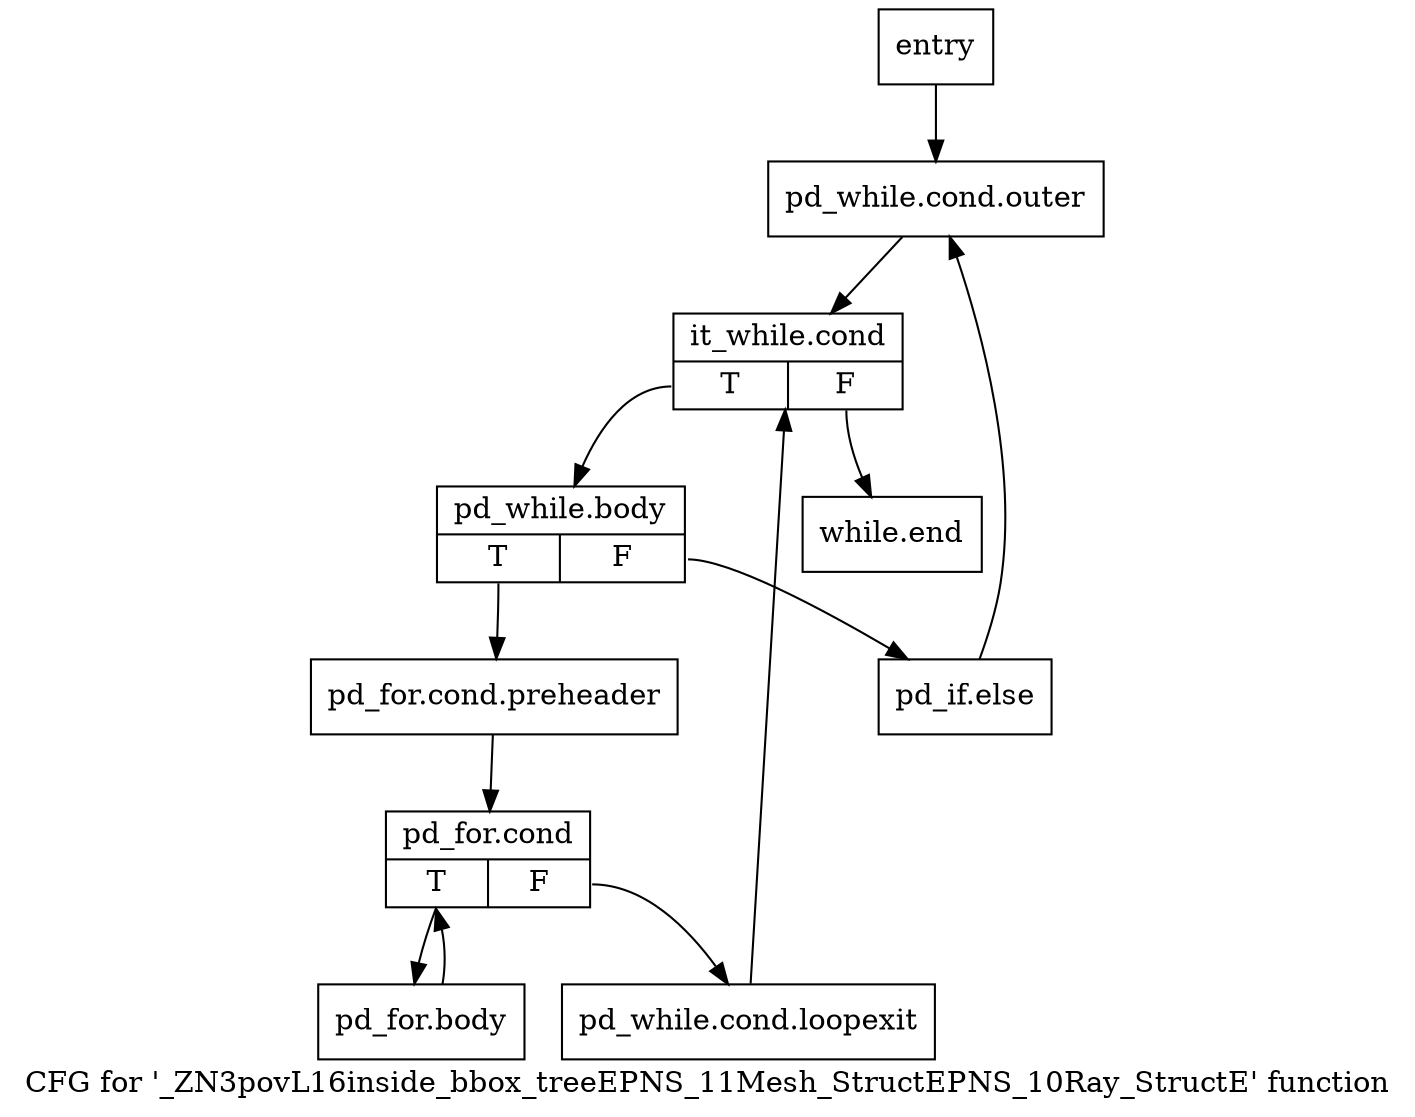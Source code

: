 digraph "CFG for '_ZN3povL16inside_bbox_treeEPNS_11Mesh_StructEPNS_10Ray_StructE' function" {
	label="CFG for '_ZN3povL16inside_bbox_treeEPNS_11Mesh_StructEPNS_10Ray_StructE' function";

	Node0x16bd080 [shape=record,label="{entry}"];
	Node0x16bd080 -> Node0x16c8c60;
	Node0x16c8c60 [shape=record,label="{pd_while.cond.outer}"];
	Node0x16c8c60 -> Node0x16c8d00;
	Node0x16c8cb0 [shape=record,label="{pd_while.cond.loopexit}"];
	Node0x16c8cb0 -> Node0x16c8d00;
	Node0x16c8d00 [shape=record,label="{it_while.cond|{<s0>T|<s1>F}}"];
	Node0x16c8d00:s0 -> Node0x16c8d50;
	Node0x16c8d00:s1 -> Node0x16c8ee0;
	Node0x16c8d50 [shape=record,label="{pd_while.body|{<s0>T|<s1>F}}"];
	Node0x16c8d50:s0 -> Node0x16c8da0;
	Node0x16c8d50:s1 -> Node0x16c8e90;
	Node0x16c8da0 [shape=record,label="{pd_for.cond.preheader}"];
	Node0x16c8da0 -> Node0x16c8df0;
	Node0x16c8df0 [shape=record,label="{pd_for.cond|{<s0>T|<s1>F}}"];
	Node0x16c8df0:s0 -> Node0x16c8e40;
	Node0x16c8df0:s1 -> Node0x16c8cb0;
	Node0x16c8e40 [shape=record,label="{pd_for.body}"];
	Node0x16c8e40 -> Node0x16c8df0;
	Node0x16c8e90 [shape=record,label="{pd_if.else}"];
	Node0x16c8e90 -> Node0x16c8c60;
	Node0x16c8ee0 [shape=record,label="{while.end}"];
}

